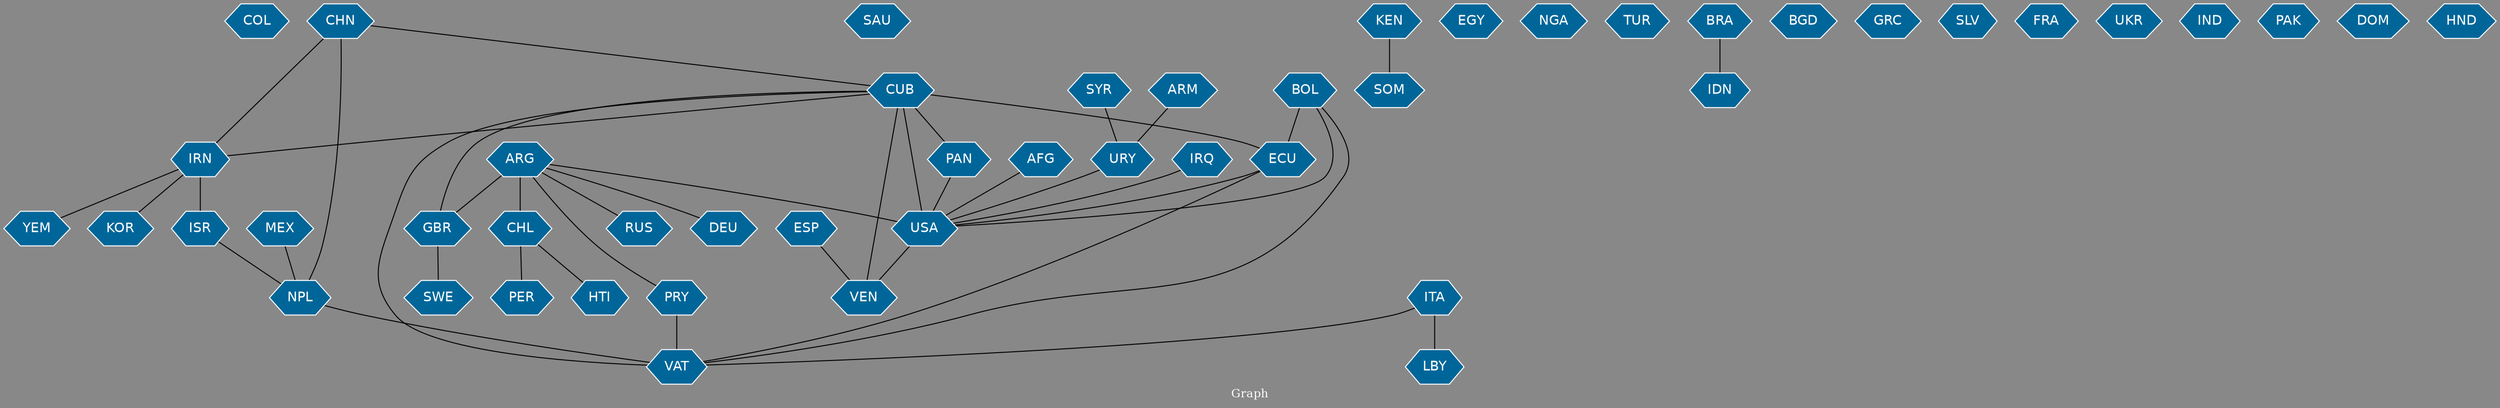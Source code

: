 // Countries together in item graph
graph {
	graph [bgcolor="#888888" fontcolor=white fontsize=12 label="Graph" outputorder=edgesfirst overlap=prism]
	node [color=white fillcolor="#006699" fontcolor=white fontname=Helvetica shape=hexagon style=filled]
	edge [arrowhead=open color=black fontcolor=white fontname=Courier fontsize=12]
		COL [label=COL]
		CHL [label=CHL]
		ARG [label=ARG]
		GBR [label=GBR]
		SWE [label=SWE]
		SAU [label=SAU]
		BOL [label=BOL]
		NPL [label=NPL]
		CUB [label=CUB]
		KEN [label=KEN]
		CHN [label=CHN]
		RUS [label=RUS]
		IRN [label=IRN]
		EGY [label=EGY]
		URY [label=URY]
		MEX [label=MEX]
		NGA [label=NGA]
		ECU [label=ECU]
		VAT [label=VAT]
		USA [label=USA]
		ITA [label=ITA]
		TUR [label=TUR]
		BRA [label=BRA]
		VEN [label=VEN]
		SOM [label=SOM]
		AFG [label=AFG]
		YEM [label=YEM]
		ARM [label=ARM]
		IDN [label=IDN]
		BGD [label=BGD]
		PER [label=PER]
		PAN [label=PAN]
		GRC [label=GRC]
		DEU [label=DEU]
		IRQ [label=IRQ]
		SLV [label=SLV]
		ISR [label=ISR]
		FRA [label=FRA]
		ESP [label=ESP]
		PRY [label=PRY]
		UKR [label=UKR]
		SYR [label=SYR]
		HTI [label=HTI]
		LBY [label=LBY]
		IND [label=IND]
		PAK [label=PAK]
		DOM [label=DOM]
		KOR [label=KOR]
		HND [label=HND]
			ARM -- URY [weight=1]
			CUB -- PAN [weight=4]
			CHN -- NPL [weight=1]
			ITA -- LBY [weight=1]
			ARG -- USA [weight=1]
			NPL -- VAT [weight=1]
			CHL -- PER [weight=1]
			URY -- USA [weight=2]
			GBR -- SWE [weight=1]
			ARG -- PRY [weight=1]
			SYR -- URY [weight=1]
			IRQ -- USA [weight=1]
			ESP -- VEN [weight=1]
			ARG -- GBR [weight=2]
			MEX -- NPL [weight=1]
			BRA -- IDN [weight=1]
			ARG -- CHL [weight=4]
			CHN -- IRN [weight=1]
			CUB -- ECU [weight=1]
			AFG -- USA [weight=1]
			ARG -- RUS [weight=1]
			PRY -- VAT [weight=1]
			IRN -- KOR [weight=1]
			ITA -- VAT [weight=2]
			CHL -- HTI [weight=1]
			CUB -- VAT [weight=4]
			IRN -- ISR [weight=1]
			USA -- VEN [weight=1]
			CUB -- USA [weight=18]
			BOL -- ECU [weight=2]
			ARG -- DEU [weight=1]
			PAN -- USA [weight=1]
			CUB -- GBR [weight=1]
			ISR -- NPL [weight=1]
			KEN -- SOM [weight=2]
			CUB -- IRN [weight=1]
			BOL -- VAT [weight=1]
			IRN -- YEM [weight=1]
			ECU -- USA [weight=1]
			BOL -- USA [weight=1]
			CHN -- CUB [weight=1]
			ECU -- VAT [weight=2]
			CUB -- VEN [weight=1]
}